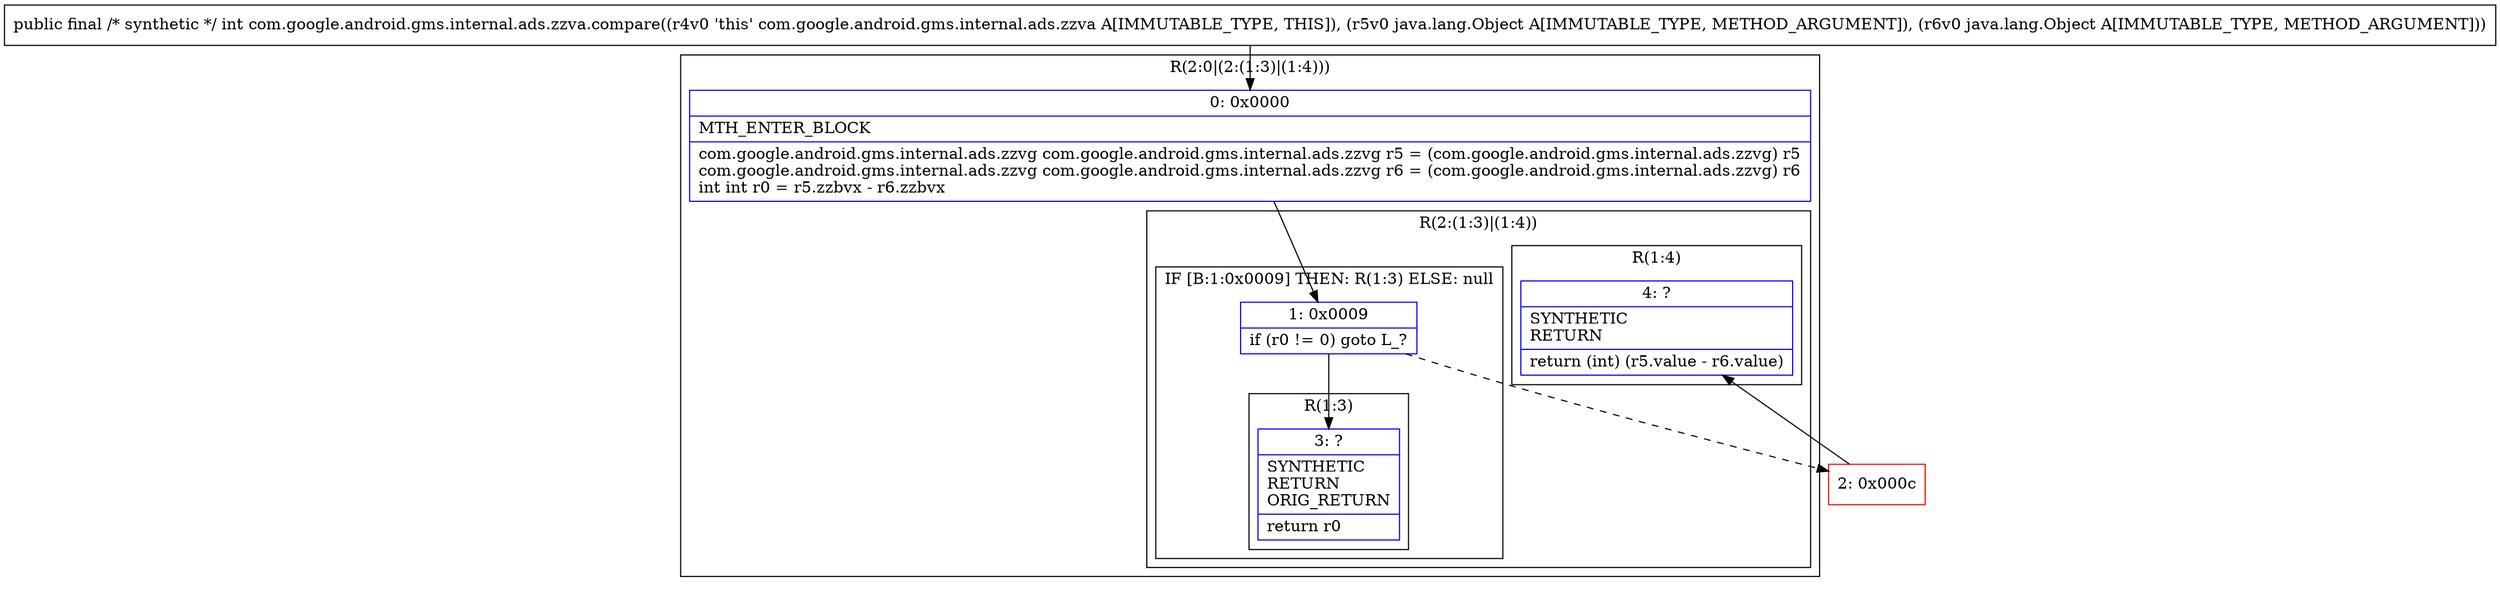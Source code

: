 digraph "CFG forcom.google.android.gms.internal.ads.zzva.compare(Ljava\/lang\/Object;Ljava\/lang\/Object;)I" {
subgraph cluster_Region_498258699 {
label = "R(2:0|(2:(1:3)|(1:4)))";
node [shape=record,color=blue];
Node_0 [shape=record,label="{0\:\ 0x0000|MTH_ENTER_BLOCK\l|com.google.android.gms.internal.ads.zzvg com.google.android.gms.internal.ads.zzvg r5 = (com.google.android.gms.internal.ads.zzvg) r5\lcom.google.android.gms.internal.ads.zzvg com.google.android.gms.internal.ads.zzvg r6 = (com.google.android.gms.internal.ads.zzvg) r6\lint int r0 = r5.zzbvx \- r6.zzbvx\l}"];
subgraph cluster_Region_833543494 {
label = "R(2:(1:3)|(1:4))";
node [shape=record,color=blue];
subgraph cluster_IfRegion_87549616 {
label = "IF [B:1:0x0009] THEN: R(1:3) ELSE: null";
node [shape=record,color=blue];
Node_1 [shape=record,label="{1\:\ 0x0009|if (r0 != 0) goto L_?\l}"];
subgraph cluster_Region_1194751735 {
label = "R(1:3)";
node [shape=record,color=blue];
Node_3 [shape=record,label="{3\:\ ?|SYNTHETIC\lRETURN\lORIG_RETURN\l|return r0\l}"];
}
}
subgraph cluster_Region_1027088282 {
label = "R(1:4)";
node [shape=record,color=blue];
Node_4 [shape=record,label="{4\:\ ?|SYNTHETIC\lRETURN\l|return (int) (r5.value \- r6.value)\l}"];
}
}
}
Node_2 [shape=record,color=red,label="{2\:\ 0x000c}"];
MethodNode[shape=record,label="{public final \/* synthetic *\/ int com.google.android.gms.internal.ads.zzva.compare((r4v0 'this' com.google.android.gms.internal.ads.zzva A[IMMUTABLE_TYPE, THIS]), (r5v0 java.lang.Object A[IMMUTABLE_TYPE, METHOD_ARGUMENT]), (r6v0 java.lang.Object A[IMMUTABLE_TYPE, METHOD_ARGUMENT])) }"];
MethodNode -> Node_0;
Node_0 -> Node_1;
Node_1 -> Node_2[style=dashed];
Node_1 -> Node_3;
Node_2 -> Node_4;
}

